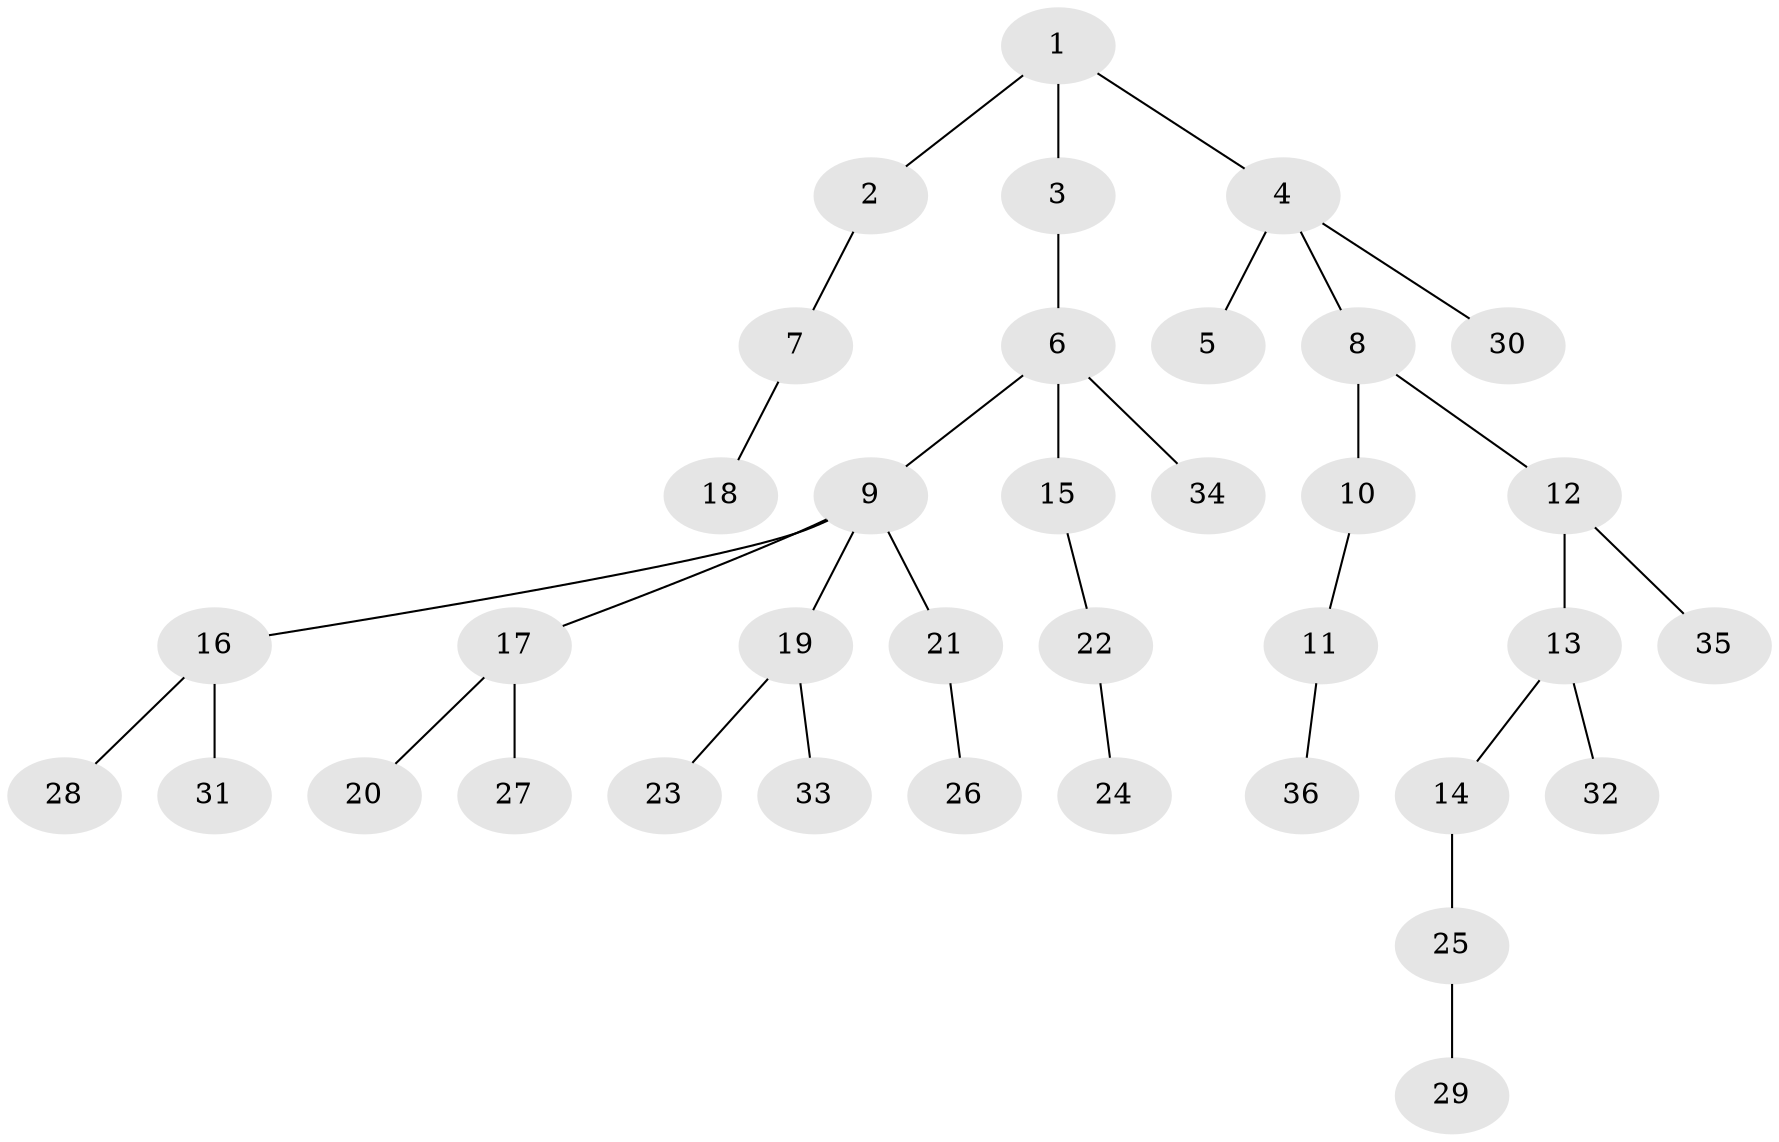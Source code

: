 // original degree distribution, {4: 0.15714285714285714, 2: 0.17142857142857143, 5: 0.02857142857142857, 3: 0.07142857142857142, 1: 0.5571428571428572, 6: 0.014285714285714285}
// Generated by graph-tools (version 1.1) at 2025/36/03/09/25 02:36:58]
// undirected, 36 vertices, 35 edges
graph export_dot {
graph [start="1"]
  node [color=gray90,style=filled];
  1;
  2;
  3;
  4;
  5;
  6;
  7;
  8;
  9;
  10;
  11;
  12;
  13;
  14;
  15;
  16;
  17;
  18;
  19;
  20;
  21;
  22;
  23;
  24;
  25;
  26;
  27;
  28;
  29;
  30;
  31;
  32;
  33;
  34;
  35;
  36;
  1 -- 2 [weight=1.0];
  1 -- 3 [weight=1.0];
  1 -- 4 [weight=1.0];
  2 -- 7 [weight=1.0];
  3 -- 6 [weight=1.0];
  4 -- 5 [weight=1.0];
  4 -- 8 [weight=1.0];
  4 -- 30 [weight=1.0];
  6 -- 9 [weight=1.0];
  6 -- 15 [weight=1.0];
  6 -- 34 [weight=1.0];
  7 -- 18 [weight=1.0];
  8 -- 10 [weight=2.0];
  8 -- 12 [weight=1.0];
  9 -- 16 [weight=1.0];
  9 -- 17 [weight=1.0];
  9 -- 19 [weight=1.0];
  9 -- 21 [weight=1.0];
  10 -- 11 [weight=1.0];
  11 -- 36 [weight=1.0];
  12 -- 13 [weight=1.0];
  12 -- 35 [weight=1.0];
  13 -- 14 [weight=1.0];
  13 -- 32 [weight=2.0];
  14 -- 25 [weight=2.0];
  15 -- 22 [weight=2.0];
  16 -- 28 [weight=1.0];
  16 -- 31 [weight=1.0];
  17 -- 20 [weight=1.0];
  17 -- 27 [weight=1.0];
  19 -- 23 [weight=1.0];
  19 -- 33 [weight=1.0];
  21 -- 26 [weight=1.0];
  22 -- 24 [weight=1.0];
  25 -- 29 [weight=1.0];
}
